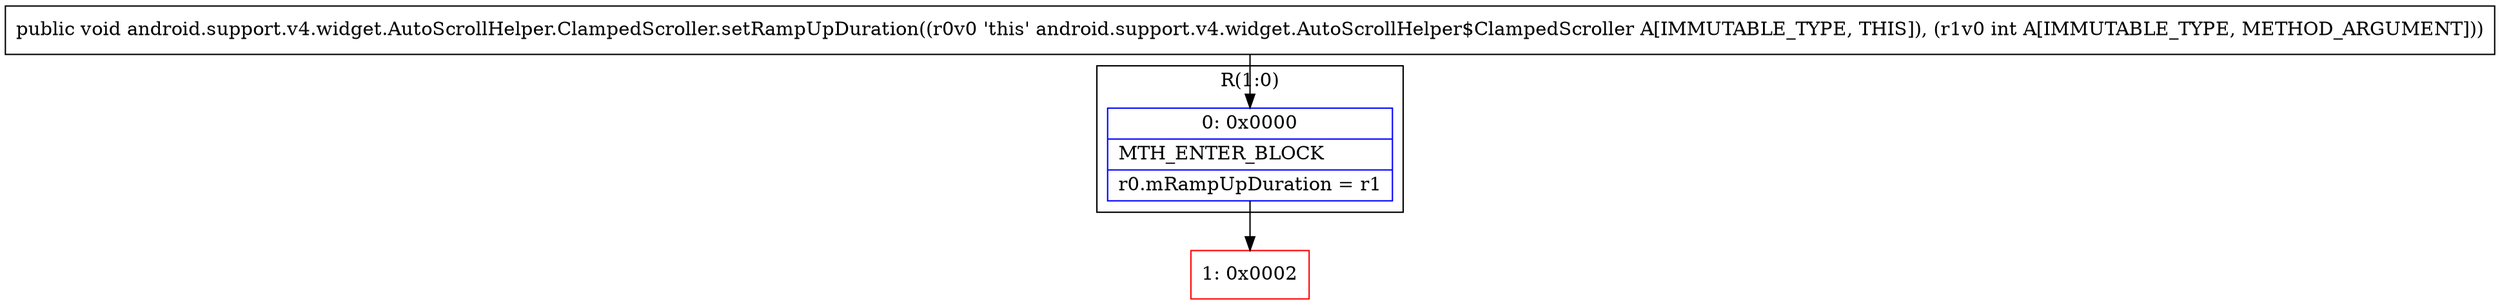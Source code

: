 digraph "CFG forandroid.support.v4.widget.AutoScrollHelper.ClampedScroller.setRampUpDuration(I)V" {
subgraph cluster_Region_1923527383 {
label = "R(1:0)";
node [shape=record,color=blue];
Node_0 [shape=record,label="{0\:\ 0x0000|MTH_ENTER_BLOCK\l|r0.mRampUpDuration = r1\l}"];
}
Node_1 [shape=record,color=red,label="{1\:\ 0x0002}"];
MethodNode[shape=record,label="{public void android.support.v4.widget.AutoScrollHelper.ClampedScroller.setRampUpDuration((r0v0 'this' android.support.v4.widget.AutoScrollHelper$ClampedScroller A[IMMUTABLE_TYPE, THIS]), (r1v0 int A[IMMUTABLE_TYPE, METHOD_ARGUMENT])) }"];
MethodNode -> Node_0;
Node_0 -> Node_1;
}

